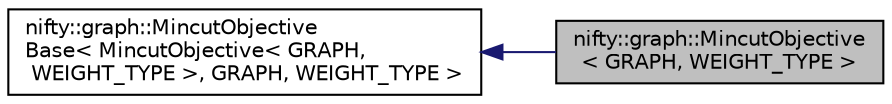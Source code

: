digraph "nifty::graph::MincutObjective&lt; GRAPH, WEIGHT_TYPE &gt;"
{
  edge [fontname="Helvetica",fontsize="10",labelfontname="Helvetica",labelfontsize="10"];
  node [fontname="Helvetica",fontsize="10",shape=record];
  rankdir="LR";
  Node1 [label="nifty::graph::MincutObjective\l\< GRAPH, WEIGHT_TYPE \>",height=0.2,width=0.4,color="black", fillcolor="grey75", style="filled", fontcolor="black"];
  Node2 -> Node1 [dir="back",color="midnightblue",fontsize="10",style="solid",fontname="Helvetica"];
  Node2 [label="nifty::graph::MincutObjective\lBase\< MincutObjective\< GRAPH,\l WEIGHT_TYPE \>, GRAPH, WEIGHT_TYPE \>",height=0.2,width=0.4,color="black", fillcolor="white", style="filled",URL="$classnifty_1_1graph_1_1MincutObjectiveBase.html"];
}

